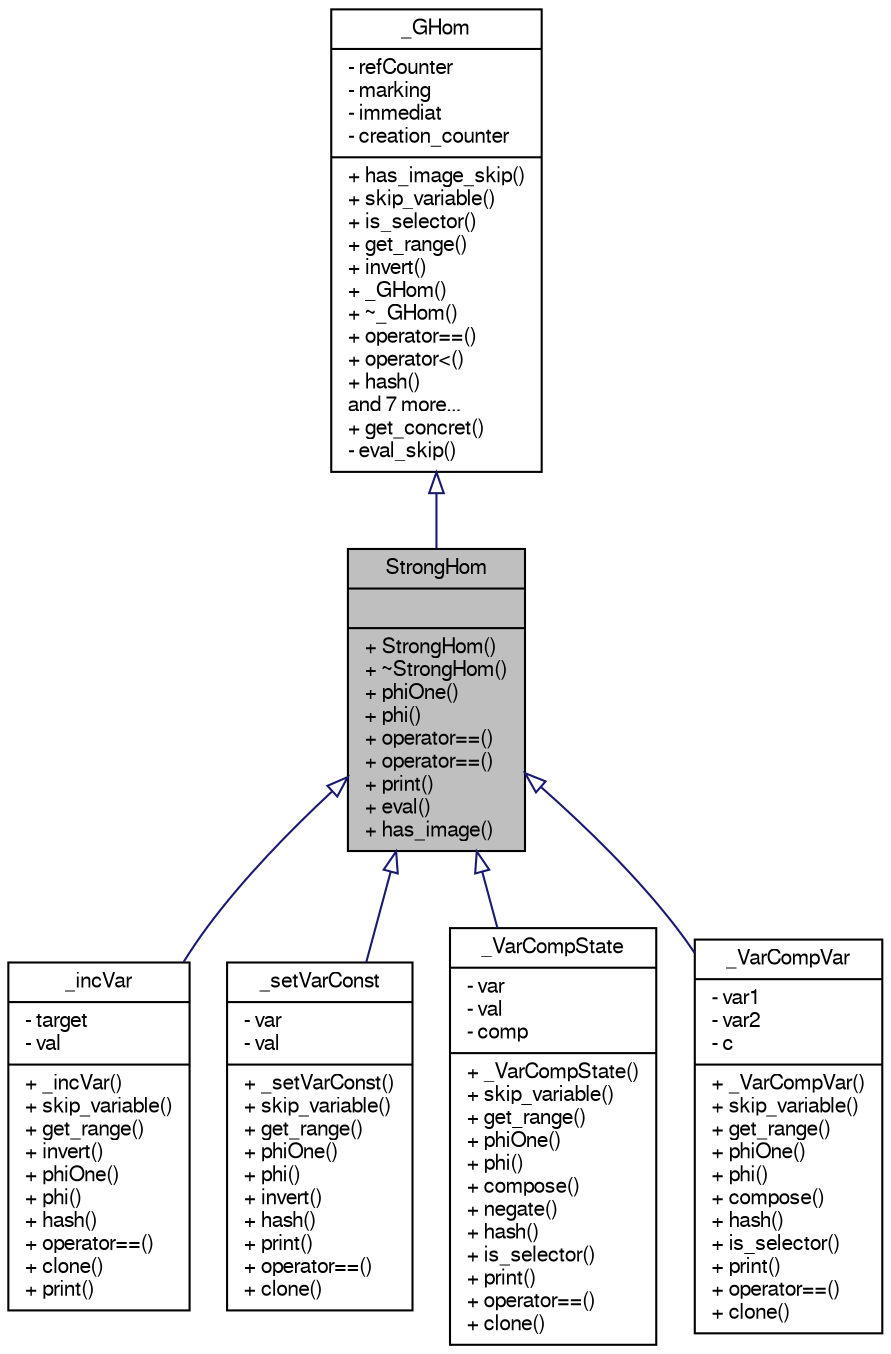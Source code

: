 digraph "StrongHom"
{
  edge [fontname="FreeSans",fontsize="10",labelfontname="FreeSans",labelfontsize="10"];
  node [fontname="FreeSans",fontsize="10",shape=record];
  Node1 [label="{StrongHom\n||+ StrongHom()\l+ ~StrongHom()\l+ phiOne()\l+ phi()\l+ operator==()\l+ operator==()\l+ print()\l+ eval()\l+ has_image()\l}",height=0.2,width=0.4,color="black", fillcolor="grey75", style="filled" fontcolor="black"];
  Node2 -> Node1 [dir="back",color="midnightblue",fontsize="10",style="solid",arrowtail="onormal",fontname="FreeSans"];
  Node2 [label="{_GHom\n|- refCounter\l- marking\l- immediat\l- creation_counter\l|+ has_image_skip()\l+ skip_variable()\l+ is_selector()\l+ get_range()\l+ invert()\l+ _GHom()\l+ ~_GHom()\l+ operator==()\l+ operator\<()\l+ hash()\land 7 more...\l+ get_concret()\l- eval_skip()\l}",height=0.2,width=0.4,color="black", fillcolor="white", style="filled",URL="$class__GHom.html",tooltip="The concrete data class for Homomorphisms. "];
  Node1 -> Node3 [dir="back",color="midnightblue",fontsize="10",style="solid",arrowtail="onormal",fontname="FreeSans"];
  Node3 [label="{_incVar\n|- target\l- val\l|+ _incVar()\l+ skip_variable()\l+ get_range()\l+ invert()\l+ phiOne()\l+ phi()\l+ hash()\l+ operator==()\l+ clone()\l+ print()\l}",height=0.2,width=0.4,color="black", fillcolor="white", style="filled",URL="$class__incVar.html"];
  Node1 -> Node4 [dir="back",color="midnightblue",fontsize="10",style="solid",arrowtail="onormal",fontname="FreeSans"];
  Node4 [label="{_setVarConst\n|- var\l- val\l|+ _setVarConst()\l+ skip_variable()\l+ get_range()\l+ phiOne()\l+ phi()\l+ invert()\l+ hash()\l+ print()\l+ operator==()\l+ clone()\l}",height=0.2,width=0.4,color="black", fillcolor="white", style="filled",URL="$class__setVarConst.html"];
  Node1 -> Node5 [dir="back",color="midnightblue",fontsize="10",style="solid",arrowtail="onormal",fontname="FreeSans"];
  Node5 [label="{_VarCompState\n|- var\l- val\l- comp\l|+ _VarCompState()\l+ skip_variable()\l+ get_range()\l+ phiOne()\l+ phi()\l+ compose()\l+ negate()\l+ hash()\l+ is_selector()\l+ print()\l+ operator==()\l+ clone()\l}",height=0.2,width=0.4,color="black", fillcolor="white", style="filled",URL="$class__VarCompState.html"];
  Node1 -> Node6 [dir="back",color="midnightblue",fontsize="10",style="solid",arrowtail="onormal",fontname="FreeSans"];
  Node6 [label="{_VarCompVar\n|- var1\l- var2\l- c\l|+ _VarCompVar()\l+ skip_variable()\l+ get_range()\l+ phiOne()\l+ phi()\l+ compose()\l+ hash()\l+ is_selector()\l+ print()\l+ operator==()\l+ clone()\l}",height=0.2,width=0.4,color="black", fillcolor="white", style="filled",URL="$class__VarCompVar.html"];
}
